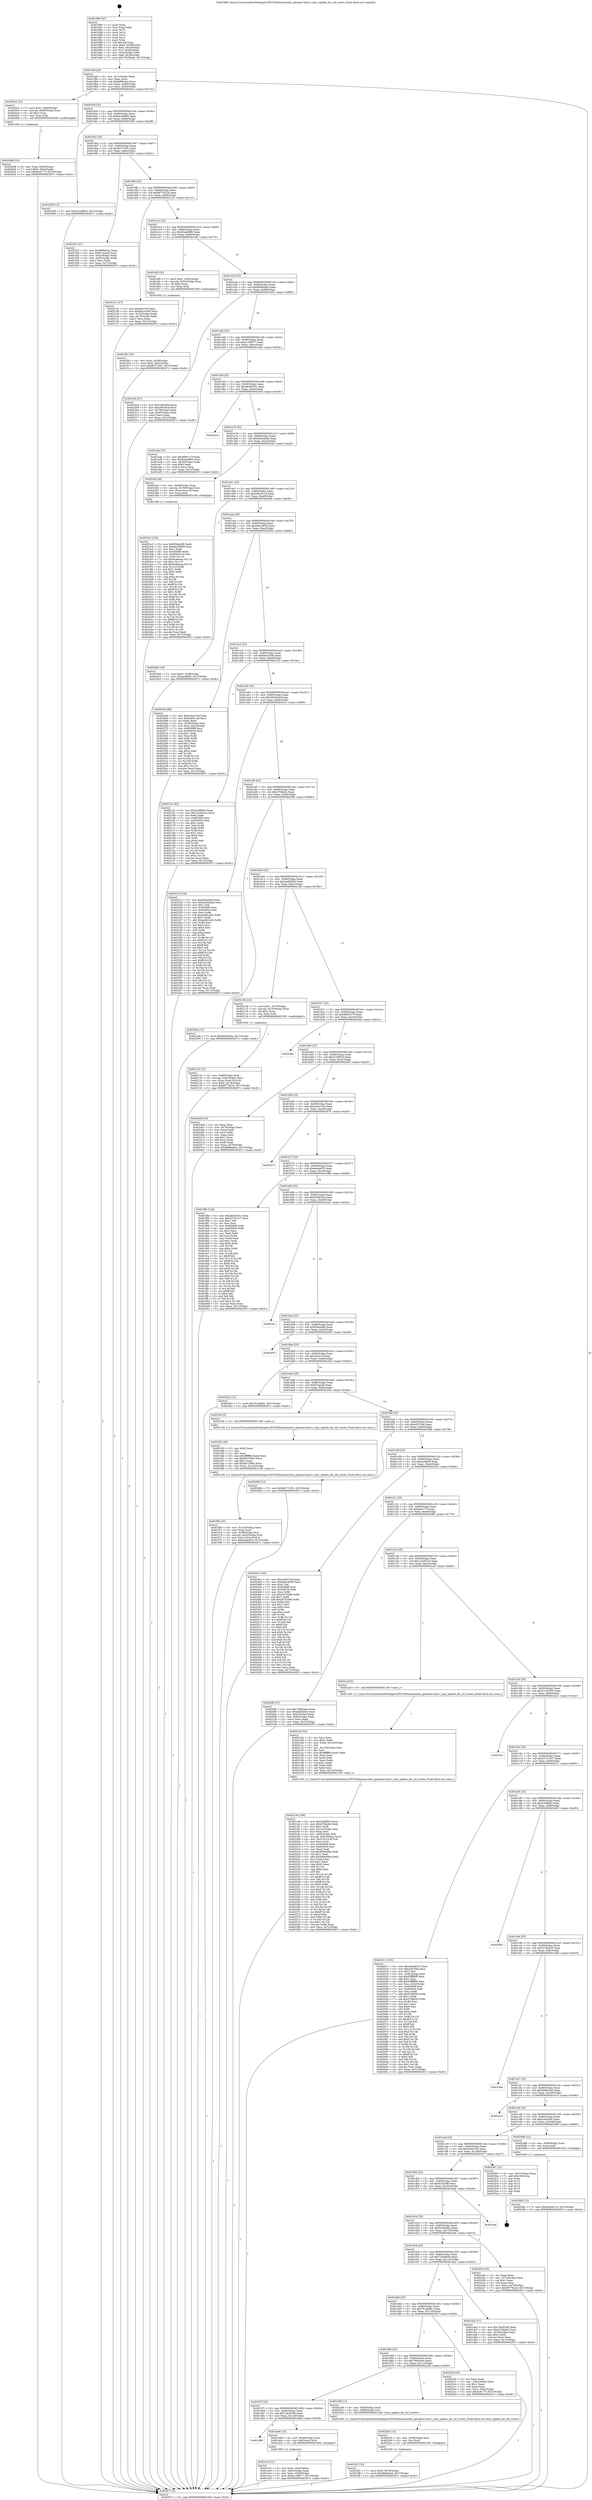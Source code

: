 digraph "0x401980" {
  label = "0x401980 (/mnt/c/Users/mathe/Desktop/tcc/POCII/binaries/extr_gitname-hash.c_lazy_update_dir_ref_counts_Final-ollvm.out::main(0))"
  labelloc = "t"
  node[shape=record]

  Entry [label="",width=0.3,height=0.3,shape=circle,fillcolor=black,style=filled]
  "0x4019af" [label="{
     0x4019af [26]\l
     | [instrs]\l
     &nbsp;&nbsp;0x4019af \<+3\>: mov -0x7c(%rbp),%eax\l
     &nbsp;&nbsp;0x4019b2 \<+2\>: mov %eax,%ecx\l
     &nbsp;&nbsp;0x4019b4 \<+6\>: sub $0x86f9e5aa,%ecx\l
     &nbsp;&nbsp;0x4019ba \<+3\>: mov %eax,-0x80(%rbp)\l
     &nbsp;&nbsp;0x4019bd \<+6\>: mov %ecx,-0x84(%rbp)\l
     &nbsp;&nbsp;0x4019c3 \<+6\>: je 00000000004020c2 \<main+0x742\>\l
  }"]
  "0x4020c2" [label="{
     0x4020c2 [23]\l
     | [instrs]\l
     &nbsp;&nbsp;0x4020c2 \<+7\>: movl $0x1,-0x60(%rbp)\l
     &nbsp;&nbsp;0x4020c9 \<+4\>: movslq -0x60(%rbp),%rax\l
     &nbsp;&nbsp;0x4020cd \<+4\>: shl $0x3,%rax\l
     &nbsp;&nbsp;0x4020d1 \<+3\>: mov %rax,%rdi\l
     &nbsp;&nbsp;0x4020d4 \<+5\>: call 0000000000401050 \<malloc@plt\>\l
     | [calls]\l
     &nbsp;&nbsp;0x401050 \{1\} (unknown)\l
  }"]
  "0x4019c9" [label="{
     0x4019c9 [25]\l
     | [instrs]\l
     &nbsp;&nbsp;0x4019c9 \<+5\>: jmp 00000000004019ce \<main+0x4e\>\l
     &nbsp;&nbsp;0x4019ce \<+3\>: mov -0x80(%rbp),%eax\l
     &nbsp;&nbsp;0x4019d1 \<+5\>: sub $0x8ac36985,%eax\l
     &nbsp;&nbsp;0x4019d6 \<+6\>: mov %eax,-0x88(%rbp)\l
     &nbsp;&nbsp;0x4019dc \<+6\>: je 0000000000402459 \<main+0xad9\>\l
  }"]
  Exit [label="",width=0.3,height=0.3,shape=circle,fillcolor=black,style=filled,peripheries=2]
  "0x402459" [label="{
     0x402459 [12]\l
     | [instrs]\l
     &nbsp;&nbsp;0x402459 \<+7\>: movl $0xe22df5c5,-0x7c(%rbp)\l
     &nbsp;&nbsp;0x402460 \<+5\>: jmp 000000000040267c \<main+0xcfc\>\l
  }"]
  "0x4019e2" [label="{
     0x4019e2 [25]\l
     | [instrs]\l
     &nbsp;&nbsp;0x4019e2 \<+5\>: jmp 00000000004019e7 \<main+0x67\>\l
     &nbsp;&nbsp;0x4019e7 \<+3\>: mov -0x80(%rbp),%eax\l
     &nbsp;&nbsp;0x4019ea \<+5\>: sub $0x8d77c3f1,%eax\l
     &nbsp;&nbsp;0x4019ef \<+6\>: mov %eax,-0x8c(%rbp)\l
     &nbsp;&nbsp;0x4019f5 \<+6\>: je 0000000000401f23 \<main+0x5a3\>\l
  }"]
  "0x402492" [label="{
     0x402492 [12]\l
     | [instrs]\l
     &nbsp;&nbsp;0x402492 \<+7\>: movl $0xb4b30114,-0x7c(%rbp)\l
     &nbsp;&nbsp;0x402499 \<+5\>: jmp 000000000040267c \<main+0xcfc\>\l
  }"]
  "0x401f23" [label="{
     0x401f23 [27]\l
     | [instrs]\l
     &nbsp;&nbsp;0x401f23 \<+5\>: mov $0x86f9e5aa,%eax\l
     &nbsp;&nbsp;0x401f28 \<+5\>: mov $0x67aaa26,%ecx\l
     &nbsp;&nbsp;0x401f2d \<+3\>: mov -0x5c(%rbp),%edx\l
     &nbsp;&nbsp;0x401f30 \<+3\>: cmp -0x50(%rbp),%edx\l
     &nbsp;&nbsp;0x401f33 \<+3\>: cmovl %ecx,%eax\l
     &nbsp;&nbsp;0x401f36 \<+3\>: mov %eax,-0x7c(%rbp)\l
     &nbsp;&nbsp;0x401f39 \<+5\>: jmp 000000000040267c \<main+0xcfc\>\l
  }"]
  "0x4019fb" [label="{
     0x4019fb [25]\l
     | [instrs]\l
     &nbsp;&nbsp;0x4019fb \<+5\>: jmp 0000000000401a00 \<main+0x80\>\l
     &nbsp;&nbsp;0x401a00 \<+3\>: mov -0x80(%rbp),%eax\l
     &nbsp;&nbsp;0x401a03 \<+5\>: sub $0x8f77822d,%eax\l
     &nbsp;&nbsp;0x401a08 \<+6\>: mov %eax,-0x90(%rbp)\l
     &nbsp;&nbsp;0x401a0e \<+6\>: je 0000000000402141 \<main+0x7c1\>\l
  }"]
  "0x4023c3" [label="{
     0x4023c3 [150]\l
     | [instrs]\l
     &nbsp;&nbsp;0x4023c3 \<+5\>: mov $0xf29adc86,%edx\l
     &nbsp;&nbsp;0x4023c8 \<+5\>: mov $0x8ac36985,%esi\l
     &nbsp;&nbsp;0x4023cd \<+3\>: mov $0x1,%r8b\l
     &nbsp;&nbsp;0x4023d0 \<+8\>: mov 0x405068,%r9d\l
     &nbsp;&nbsp;0x4023d8 \<+8\>: mov 0x405054,%r10d\l
     &nbsp;&nbsp;0x4023e0 \<+3\>: mov %r9d,%r11d\l
     &nbsp;&nbsp;0x4023e3 \<+7\>: sub $0x9cafeeaa,%r11d\l
     &nbsp;&nbsp;0x4023ea \<+4\>: sub $0x1,%r11d\l
     &nbsp;&nbsp;0x4023ee \<+7\>: add $0x9cafeeaa,%r11d\l
     &nbsp;&nbsp;0x4023f5 \<+4\>: imul %r11d,%r9d\l
     &nbsp;&nbsp;0x4023f9 \<+4\>: and $0x1,%r9d\l
     &nbsp;&nbsp;0x4023fd \<+4\>: cmp $0x0,%r9d\l
     &nbsp;&nbsp;0x402401 \<+3\>: sete %bl\l
     &nbsp;&nbsp;0x402404 \<+4\>: cmp $0xa,%r10d\l
     &nbsp;&nbsp;0x402408 \<+4\>: setl %r14b\l
     &nbsp;&nbsp;0x40240c \<+3\>: mov %bl,%r15b\l
     &nbsp;&nbsp;0x40240f \<+4\>: xor $0xff,%r15b\l
     &nbsp;&nbsp;0x402413 \<+3\>: mov %r14b,%r12b\l
     &nbsp;&nbsp;0x402416 \<+4\>: xor $0xff,%r12b\l
     &nbsp;&nbsp;0x40241a \<+4\>: xor $0x1,%r8b\l
     &nbsp;&nbsp;0x40241e \<+3\>: mov %r15b,%r13b\l
     &nbsp;&nbsp;0x402421 \<+4\>: and $0xff,%r13b\l
     &nbsp;&nbsp;0x402425 \<+3\>: and %r8b,%bl\l
     &nbsp;&nbsp;0x402428 \<+3\>: mov %r12b,%al\l
     &nbsp;&nbsp;0x40242b \<+2\>: and $0xff,%al\l
     &nbsp;&nbsp;0x40242d \<+3\>: and %r8b,%r14b\l
     &nbsp;&nbsp;0x402430 \<+3\>: or %bl,%r13b\l
     &nbsp;&nbsp;0x402433 \<+3\>: or %r14b,%al\l
     &nbsp;&nbsp;0x402436 \<+3\>: xor %al,%r13b\l
     &nbsp;&nbsp;0x402439 \<+3\>: or %r12b,%r15b\l
     &nbsp;&nbsp;0x40243c \<+4\>: xor $0xff,%r15b\l
     &nbsp;&nbsp;0x402440 \<+4\>: or $0x1,%r8b\l
     &nbsp;&nbsp;0x402444 \<+3\>: and %r8b,%r15b\l
     &nbsp;&nbsp;0x402447 \<+3\>: or %r15b,%r13b\l
     &nbsp;&nbsp;0x40244a \<+4\>: test $0x1,%r13b\l
     &nbsp;&nbsp;0x40244e \<+3\>: cmovne %esi,%edx\l
     &nbsp;&nbsp;0x402451 \<+3\>: mov %edx,-0x7c(%rbp)\l
     &nbsp;&nbsp;0x402454 \<+5\>: jmp 000000000040267c \<main+0xcfc\>\l
  }"]
  "0x402141" [label="{
     0x402141 [27]\l
     | [instrs]\l
     &nbsp;&nbsp;0x402141 \<+5\>: mov $0xe0a319,%eax\l
     &nbsp;&nbsp;0x402146 \<+5\>: mov $0xbbccc556,%ecx\l
     &nbsp;&nbsp;0x40214b \<+3\>: mov -0x74(%rbp),%edx\l
     &nbsp;&nbsp;0x40214e \<+3\>: cmp -0x70(%rbp),%edx\l
     &nbsp;&nbsp;0x402151 \<+3\>: cmovl %ecx,%eax\l
     &nbsp;&nbsp;0x402154 \<+3\>: mov %eax,-0x7c(%rbp)\l
     &nbsp;&nbsp;0x402157 \<+5\>: jmp 000000000040267c \<main+0xcfc\>\l
  }"]
  "0x401a14" [label="{
     0x401a14 [25]\l
     | [instrs]\l
     &nbsp;&nbsp;0x401a14 \<+5\>: jmp 0000000000401a19 \<main+0x99\>\l
     &nbsp;&nbsp;0x401a19 \<+3\>: mov -0x80(%rbp),%eax\l
     &nbsp;&nbsp;0x401a1c \<+5\>: sub $0x93ea0680,%eax\l
     &nbsp;&nbsp;0x401a21 \<+6\>: mov %eax,-0x94(%rbp)\l
     &nbsp;&nbsp;0x401a27 \<+6\>: je 0000000000401ef5 \<main+0x575\>\l
  }"]
  "0x4022f1" [label="{
     0x4022f1 [19]\l
     | [instrs]\l
     &nbsp;&nbsp;0x4022f1 \<+7\>: movl $0x0,-0x78(%rbp)\l
     &nbsp;&nbsp;0x4022f8 \<+7\>: movl $0x9696ade4,-0x7c(%rbp)\l
     &nbsp;&nbsp;0x4022ff \<+5\>: jmp 000000000040267c \<main+0xcfc\>\l
  }"]
  "0x401ef5" [label="{
     0x401ef5 [23]\l
     | [instrs]\l
     &nbsp;&nbsp;0x401ef5 \<+7\>: movl $0x1,-0x50(%rbp)\l
     &nbsp;&nbsp;0x401efc \<+4\>: movslq -0x50(%rbp),%rax\l
     &nbsp;&nbsp;0x401f00 \<+4\>: shl $0x2,%rax\l
     &nbsp;&nbsp;0x401f04 \<+3\>: mov %rax,%rdi\l
     &nbsp;&nbsp;0x401f07 \<+5\>: call 0000000000401050 \<malloc@plt\>\l
     | [calls]\l
     &nbsp;&nbsp;0x401050 \{1\} (unknown)\l
  }"]
  "0x401a2d" [label="{
     0x401a2d [25]\l
     | [instrs]\l
     &nbsp;&nbsp;0x401a2d \<+5\>: jmp 0000000000401a32 \<main+0xb2\>\l
     &nbsp;&nbsp;0x401a32 \<+3\>: mov -0x80(%rbp),%eax\l
     &nbsp;&nbsp;0x401a35 \<+5\>: sub $0x9696ade4,%eax\l
     &nbsp;&nbsp;0x401a3a \<+6\>: mov %eax,-0x98(%rbp)\l
     &nbsp;&nbsp;0x401a40 \<+6\>: je 0000000000402304 \<main+0x984\>\l
  }"]
  "0x4022e5" [label="{
     0x4022e5 [12]\l
     | [instrs]\l
     &nbsp;&nbsp;0x4022e5 \<+4\>: mov -0x58(%rbp),%rsi\l
     &nbsp;&nbsp;0x4022e9 \<+3\>: mov %rsi,%rdi\l
     &nbsp;&nbsp;0x4022ec \<+5\>: call 0000000000401030 \<free@plt\>\l
     | [calls]\l
     &nbsp;&nbsp;0x401030 \{1\} (unknown)\l
  }"]
  "0x402304" [label="{
     0x402304 [27]\l
     | [instrs]\l
     &nbsp;&nbsp;0x402304 \<+5\>: mov $0x3c65cfb4,%eax\l
     &nbsp;&nbsp;0x402309 \<+5\>: mov $0xc0619caf,%ecx\l
     &nbsp;&nbsp;0x40230e \<+3\>: mov -0x78(%rbp),%edx\l
     &nbsp;&nbsp;0x402311 \<+3\>: cmp -0x60(%rbp),%edx\l
     &nbsp;&nbsp;0x402314 \<+3\>: cmovl %ecx,%eax\l
     &nbsp;&nbsp;0x402317 \<+3\>: mov %eax,-0x7c(%rbp)\l
     &nbsp;&nbsp;0x40231a \<+5\>: jmp 000000000040267c \<main+0xcfc\>\l
  }"]
  "0x401a46" [label="{
     0x401a46 [25]\l
     | [instrs]\l
     &nbsp;&nbsp;0x401a46 \<+5\>: jmp 0000000000401a4b \<main+0xcb\>\l
     &nbsp;&nbsp;0x401a4b \<+3\>: mov -0x80(%rbp),%eax\l
     &nbsp;&nbsp;0x401a4e \<+5\>: sub $0xa116f677,%eax\l
     &nbsp;&nbsp;0x401a53 \<+6\>: mov %eax,-0x9c(%rbp)\l
     &nbsp;&nbsp;0x401a59 \<+6\>: je 0000000000401eda \<main+0x55a\>\l
  }"]
  "0x4021e8" [label="{
     0x4021e8 [166]\l
     | [instrs]\l
     &nbsp;&nbsp;0x4021e8 \<+5\>: mov $0x2c0fbfe3,%ecx\l
     &nbsp;&nbsp;0x4021ed \<+5\>: mov $0xd7f2bcfe,%edx\l
     &nbsp;&nbsp;0x4021f2 \<+3\>: mov $0x1,%r8b\l
     &nbsp;&nbsp;0x4021f5 \<+6\>: mov -0x12c(%rbp),%esi\l
     &nbsp;&nbsp;0x4021fb \<+3\>: imul %eax,%esi\l
     &nbsp;&nbsp;0x4021fe \<+4\>: mov -0x68(%rbp),%r9\l
     &nbsp;&nbsp;0x402202 \<+4\>: movslq -0x6c(%rbp),%r10\l
     &nbsp;&nbsp;0x402206 \<+4\>: mov (%r9,%r10,8),%r9\l
     &nbsp;&nbsp;0x40220a \<+3\>: mov %esi,(%r9)\l
     &nbsp;&nbsp;0x40220d \<+7\>: mov 0x405068,%eax\l
     &nbsp;&nbsp;0x402214 \<+7\>: mov 0x405054,%esi\l
     &nbsp;&nbsp;0x40221b \<+2\>: mov %eax,%edi\l
     &nbsp;&nbsp;0x40221d \<+6\>: sub $0x949ae8b4,%edi\l
     &nbsp;&nbsp;0x402223 \<+3\>: sub $0x1,%edi\l
     &nbsp;&nbsp;0x402226 \<+6\>: add $0x949ae8b4,%edi\l
     &nbsp;&nbsp;0x40222c \<+3\>: imul %edi,%eax\l
     &nbsp;&nbsp;0x40222f \<+3\>: and $0x1,%eax\l
     &nbsp;&nbsp;0x402232 \<+3\>: cmp $0x0,%eax\l
     &nbsp;&nbsp;0x402235 \<+4\>: sete %r11b\l
     &nbsp;&nbsp;0x402239 \<+3\>: cmp $0xa,%esi\l
     &nbsp;&nbsp;0x40223c \<+3\>: setl %bl\l
     &nbsp;&nbsp;0x40223f \<+3\>: mov %r11b,%r14b\l
     &nbsp;&nbsp;0x402242 \<+4\>: xor $0xff,%r14b\l
     &nbsp;&nbsp;0x402246 \<+3\>: mov %bl,%r15b\l
     &nbsp;&nbsp;0x402249 \<+4\>: xor $0xff,%r15b\l
     &nbsp;&nbsp;0x40224d \<+4\>: xor $0x0,%r8b\l
     &nbsp;&nbsp;0x402251 \<+3\>: mov %r14b,%r12b\l
     &nbsp;&nbsp;0x402254 \<+4\>: and $0x0,%r12b\l
     &nbsp;&nbsp;0x402258 \<+3\>: and %r8b,%r11b\l
     &nbsp;&nbsp;0x40225b \<+3\>: mov %r15b,%r13b\l
     &nbsp;&nbsp;0x40225e \<+4\>: and $0x0,%r13b\l
     &nbsp;&nbsp;0x402262 \<+3\>: and %r8b,%bl\l
     &nbsp;&nbsp;0x402265 \<+3\>: or %r11b,%r12b\l
     &nbsp;&nbsp;0x402268 \<+3\>: or %bl,%r13b\l
     &nbsp;&nbsp;0x40226b \<+3\>: xor %r13b,%r12b\l
     &nbsp;&nbsp;0x40226e \<+3\>: or %r15b,%r14b\l
     &nbsp;&nbsp;0x402271 \<+4\>: xor $0xff,%r14b\l
     &nbsp;&nbsp;0x402275 \<+4\>: or $0x0,%r8b\l
     &nbsp;&nbsp;0x402279 \<+3\>: and %r8b,%r14b\l
     &nbsp;&nbsp;0x40227c \<+3\>: or %r14b,%r12b\l
     &nbsp;&nbsp;0x40227f \<+4\>: test $0x1,%r12b\l
     &nbsp;&nbsp;0x402283 \<+3\>: cmovne %edx,%ecx\l
     &nbsp;&nbsp;0x402286 \<+3\>: mov %ecx,-0x7c(%rbp)\l
     &nbsp;&nbsp;0x402289 \<+5\>: jmp 000000000040267c \<main+0xcfc\>\l
  }"]
  "0x401eda" [label="{
     0x401eda [27]\l
     | [instrs]\l
     &nbsp;&nbsp;0x401eda \<+5\>: mov $0xdf06127f,%eax\l
     &nbsp;&nbsp;0x401edf \<+5\>: mov $0x93ea0680,%ecx\l
     &nbsp;&nbsp;0x401ee4 \<+3\>: mov -0x30(%rbp),%edx\l
     &nbsp;&nbsp;0x401ee7 \<+3\>: cmp $0x0,%edx\l
     &nbsp;&nbsp;0x401eea \<+3\>: cmove %ecx,%eax\l
     &nbsp;&nbsp;0x401eed \<+3\>: mov %eax,-0x7c(%rbp)\l
     &nbsp;&nbsp;0x401ef0 \<+5\>: jmp 000000000040267c \<main+0xcfc\>\l
  }"]
  "0x401a5f" [label="{
     0x401a5f [25]\l
     | [instrs]\l
     &nbsp;&nbsp;0x401a5f \<+5\>: jmp 0000000000401a64 \<main+0xe4\>\l
     &nbsp;&nbsp;0x401a64 \<+3\>: mov -0x80(%rbp),%eax\l
     &nbsp;&nbsp;0x401a67 \<+5\>: sub $0xa8448331,%eax\l
     &nbsp;&nbsp;0x401a6c \<+6\>: mov %eax,-0xa0(%rbp)\l
     &nbsp;&nbsp;0x401a72 \<+6\>: je 00000000004025e4 \<main+0xc64\>\l
  }"]
  "0x4021b4" [label="{
     0x4021b4 [52]\l
     | [instrs]\l
     &nbsp;&nbsp;0x4021b4 \<+2\>: xor %ecx,%ecx\l
     &nbsp;&nbsp;0x4021b6 \<+5\>: mov $0x2,%edx\l
     &nbsp;&nbsp;0x4021bb \<+6\>: mov %edx,-0x128(%rbp)\l
     &nbsp;&nbsp;0x4021c1 \<+1\>: cltd\l
     &nbsp;&nbsp;0x4021c2 \<+6\>: mov -0x128(%rbp),%esi\l
     &nbsp;&nbsp;0x4021c8 \<+2\>: idiv %esi\l
     &nbsp;&nbsp;0x4021ca \<+6\>: imul $0xfffffffe,%edx,%edx\l
     &nbsp;&nbsp;0x4021d0 \<+2\>: mov %ecx,%edi\l
     &nbsp;&nbsp;0x4021d2 \<+2\>: sub %edx,%edi\l
     &nbsp;&nbsp;0x4021d4 \<+2\>: mov %ecx,%edx\l
     &nbsp;&nbsp;0x4021d6 \<+3\>: sub $0x1,%edx\l
     &nbsp;&nbsp;0x4021d9 \<+2\>: add %edx,%edi\l
     &nbsp;&nbsp;0x4021db \<+2\>: sub %edi,%ecx\l
     &nbsp;&nbsp;0x4021dd \<+6\>: mov %ecx,-0x12c(%rbp)\l
     &nbsp;&nbsp;0x4021e3 \<+5\>: call 0000000000401160 \<next_i\>\l
     | [calls]\l
     &nbsp;&nbsp;0x401160 \{1\} (/mnt/c/Users/mathe/Desktop/tcc/POCII/binaries/extr_gitname-hash.c_lazy_update_dir_ref_counts_Final-ollvm.out::next_i)\l
  }"]
  "0x4025e4" [label="{
     0x4025e4\l
  }", style=dashed]
  "0x401a78" [label="{
     0x401a78 [25]\l
     | [instrs]\l
     &nbsp;&nbsp;0x401a78 \<+5\>: jmp 0000000000401a7d \<main+0xfd\>\l
     &nbsp;&nbsp;0x401a7d \<+3\>: mov -0x80(%rbp),%eax\l
     &nbsp;&nbsp;0x401a80 \<+5\>: sub $0xb43e4ba8,%eax\l
     &nbsp;&nbsp;0x401a85 \<+6\>: mov %eax,-0xa4(%rbp)\l
     &nbsp;&nbsp;0x401a8b \<+6\>: je 00000000004023af \<main+0xa2f\>\l
  }"]
  "0x402122" [label="{
     0x402122 [31]\l
     | [instrs]\l
     &nbsp;&nbsp;0x402122 \<+4\>: mov -0x68(%rbp),%rdi\l
     &nbsp;&nbsp;0x402126 \<+4\>: movslq -0x6c(%rbp),%rcx\l
     &nbsp;&nbsp;0x40212a \<+4\>: mov %rax,(%rdi,%rcx,8)\l
     &nbsp;&nbsp;0x40212e \<+7\>: movl $0x0,-0x74(%rbp)\l
     &nbsp;&nbsp;0x402135 \<+7\>: movl $0x8f77822d,-0x7c(%rbp)\l
     &nbsp;&nbsp;0x40213c \<+5\>: jmp 000000000040267c \<main+0xcfc\>\l
  }"]
  "0x4023af" [label="{
     0x4023af [20]\l
     | [instrs]\l
     &nbsp;&nbsp;0x4023af \<+4\>: mov -0x68(%rbp),%rax\l
     &nbsp;&nbsp;0x4023b3 \<+4\>: movslq -0x78(%rbp),%rcx\l
     &nbsp;&nbsp;0x4023b7 \<+4\>: mov (%rax,%rcx,8),%rax\l
     &nbsp;&nbsp;0x4023bb \<+3\>: mov %rax,%rdi\l
     &nbsp;&nbsp;0x4023be \<+5\>: call 0000000000401030 \<free@plt\>\l
     | [calls]\l
     &nbsp;&nbsp;0x401030 \{1\} (unknown)\l
  }"]
  "0x401a91" [label="{
     0x401a91 [25]\l
     | [instrs]\l
     &nbsp;&nbsp;0x401a91 \<+5\>: jmp 0000000000401a96 \<main+0x116\>\l
     &nbsp;&nbsp;0x401a96 \<+3\>: mov -0x80(%rbp),%eax\l
     &nbsp;&nbsp;0x401a99 \<+5\>: sub $0xb4b30114,%eax\l
     &nbsp;&nbsp;0x401a9e \<+6\>: mov %eax,-0xa8(%rbp)\l
     &nbsp;&nbsp;0x401aa4 \<+6\>: je 00000000004024bb \<main+0xb3b\>\l
  }"]
  "0x4020d9" [label="{
     0x4020d9 [23]\l
     | [instrs]\l
     &nbsp;&nbsp;0x4020d9 \<+4\>: mov %rax,-0x68(%rbp)\l
     &nbsp;&nbsp;0x4020dd \<+7\>: movl $0x0,-0x6c(%rbp)\l
     &nbsp;&nbsp;0x4020e4 \<+7\>: movl $0xbc8177f,-0x7c(%rbp)\l
     &nbsp;&nbsp;0x4020eb \<+5\>: jmp 000000000040267c \<main+0xcfc\>\l
  }"]
  "0x4024bb" [label="{
     0x4024bb [19]\l
     | [instrs]\l
     &nbsp;&nbsp;0x4024bb \<+7\>: movl $0x0,-0x38(%rbp)\l
     &nbsp;&nbsp;0x4024c2 \<+7\>: movl $0xaa49bf5,-0x7c(%rbp)\l
     &nbsp;&nbsp;0x4024c9 \<+5\>: jmp 000000000040267c \<main+0xcfc\>\l
  }"]
  "0x401aaa" [label="{
     0x401aaa [25]\l
     | [instrs]\l
     &nbsp;&nbsp;0x401aaa \<+5\>: jmp 0000000000401aaf \<main+0x12f\>\l
     &nbsp;&nbsp;0x401aaf \<+3\>: mov -0x80(%rbp),%eax\l
     &nbsp;&nbsp;0x401ab2 \<+5\>: sub $0xba61d639,%eax\l
     &nbsp;&nbsp;0x401ab7 \<+6\>: mov %eax,-0xac(%rbp)\l
     &nbsp;&nbsp;0x401abd \<+6\>: je 000000000040255e \<main+0xbde\>\l
  }"]
  "0x401f6b" [label="{
     0x401f6b [32]\l
     | [instrs]\l
     &nbsp;&nbsp;0x401f6b \<+6\>: mov -0x124(%rbp),%ecx\l
     &nbsp;&nbsp;0x401f71 \<+3\>: imul %eax,%ecx\l
     &nbsp;&nbsp;0x401f74 \<+4\>: mov -0x58(%rbp),%rsi\l
     &nbsp;&nbsp;0x401f78 \<+4\>: movslq -0x5c(%rbp),%rdi\l
     &nbsp;&nbsp;0x401f7c \<+3\>: mov %ecx,(%rsi,%rdi,4)\l
     &nbsp;&nbsp;0x401f7f \<+7\>: movl $0xeedaaf35,-0x7c(%rbp)\l
     &nbsp;&nbsp;0x401f86 \<+5\>: jmp 000000000040267c \<main+0xcfc\>\l
  }"]
  "0x40255e" [label="{
     0x40255e [89]\l
     | [instrs]\l
     &nbsp;&nbsp;0x40255e \<+5\>: mov $0xec5e37ed,%eax\l
     &nbsp;&nbsp;0x402563 \<+5\>: mov $0x5af3e7a0,%ecx\l
     &nbsp;&nbsp;0x402568 \<+2\>: xor %edx,%edx\l
     &nbsp;&nbsp;0x40256a \<+3\>: mov -0x38(%rbp),%esi\l
     &nbsp;&nbsp;0x40256d \<+3\>: mov %esi,-0x2c(%rbp)\l
     &nbsp;&nbsp;0x402570 \<+7\>: mov 0x405068,%esi\l
     &nbsp;&nbsp;0x402577 \<+7\>: mov 0x405054,%edi\l
     &nbsp;&nbsp;0x40257e \<+3\>: sub $0x1,%edx\l
     &nbsp;&nbsp;0x402581 \<+3\>: mov %esi,%r8d\l
     &nbsp;&nbsp;0x402584 \<+3\>: add %edx,%r8d\l
     &nbsp;&nbsp;0x402587 \<+4\>: imul %r8d,%esi\l
     &nbsp;&nbsp;0x40258b \<+3\>: and $0x1,%esi\l
     &nbsp;&nbsp;0x40258e \<+3\>: cmp $0x0,%esi\l
     &nbsp;&nbsp;0x402591 \<+4\>: sete %r9b\l
     &nbsp;&nbsp;0x402595 \<+3\>: cmp $0xa,%edi\l
     &nbsp;&nbsp;0x402598 \<+4\>: setl %r10b\l
     &nbsp;&nbsp;0x40259c \<+3\>: mov %r9b,%r11b\l
     &nbsp;&nbsp;0x40259f \<+3\>: and %r10b,%r11b\l
     &nbsp;&nbsp;0x4025a2 \<+3\>: xor %r10b,%r9b\l
     &nbsp;&nbsp;0x4025a5 \<+3\>: or %r9b,%r11b\l
     &nbsp;&nbsp;0x4025a8 \<+4\>: test $0x1,%r11b\l
     &nbsp;&nbsp;0x4025ac \<+3\>: cmovne %ecx,%eax\l
     &nbsp;&nbsp;0x4025af \<+3\>: mov %eax,-0x7c(%rbp)\l
     &nbsp;&nbsp;0x4025b2 \<+5\>: jmp 000000000040267c \<main+0xcfc\>\l
  }"]
  "0x401ac3" [label="{
     0x401ac3 [25]\l
     | [instrs]\l
     &nbsp;&nbsp;0x401ac3 \<+5\>: jmp 0000000000401ac8 \<main+0x148\>\l
     &nbsp;&nbsp;0x401ac8 \<+3\>: mov -0x80(%rbp),%eax\l
     &nbsp;&nbsp;0x401acb \<+5\>: sub $0xbbccc556,%eax\l
     &nbsp;&nbsp;0x401ad0 \<+6\>: mov %eax,-0xb0(%rbp)\l
     &nbsp;&nbsp;0x401ad6 \<+6\>: je 000000000040215c \<main+0x7dc\>\l
  }"]
  "0x401f43" [label="{
     0x401f43 [40]\l
     | [instrs]\l
     &nbsp;&nbsp;0x401f43 \<+5\>: mov $0x2,%ecx\l
     &nbsp;&nbsp;0x401f48 \<+1\>: cltd\l
     &nbsp;&nbsp;0x401f49 \<+2\>: idiv %ecx\l
     &nbsp;&nbsp;0x401f4b \<+6\>: imul $0xfffffffe,%edx,%ecx\l
     &nbsp;&nbsp;0x401f51 \<+6\>: sub $0xdfc73065,%ecx\l
     &nbsp;&nbsp;0x401f57 \<+3\>: add $0x1,%ecx\l
     &nbsp;&nbsp;0x401f5a \<+6\>: add $0xdfc73065,%ecx\l
     &nbsp;&nbsp;0x401f60 \<+6\>: mov %ecx,-0x124(%rbp)\l
     &nbsp;&nbsp;0x401f66 \<+5\>: call 0000000000401160 \<next_i\>\l
     | [calls]\l
     &nbsp;&nbsp;0x401160 \{1\} (/mnt/c/Users/mathe/Desktop/tcc/POCII/binaries/extr_gitname-hash.c_lazy_update_dir_ref_counts_Final-ollvm.out::next_i)\l
  }"]
  "0x40215c" [label="{
     0x40215c [83]\l
     | [instrs]\l
     &nbsp;&nbsp;0x40215c \<+5\>: mov $0x2c0fbfe3,%eax\l
     &nbsp;&nbsp;0x402161 \<+5\>: mov $0x1a2e9224,%ecx\l
     &nbsp;&nbsp;0x402166 \<+2\>: xor %edx,%edx\l
     &nbsp;&nbsp;0x402168 \<+7\>: mov 0x405068,%esi\l
     &nbsp;&nbsp;0x40216f \<+7\>: mov 0x405054,%edi\l
     &nbsp;&nbsp;0x402176 \<+3\>: sub $0x1,%edx\l
     &nbsp;&nbsp;0x402179 \<+3\>: mov %esi,%r8d\l
     &nbsp;&nbsp;0x40217c \<+3\>: add %edx,%r8d\l
     &nbsp;&nbsp;0x40217f \<+4\>: imul %r8d,%esi\l
     &nbsp;&nbsp;0x402183 \<+3\>: and $0x1,%esi\l
     &nbsp;&nbsp;0x402186 \<+3\>: cmp $0x0,%esi\l
     &nbsp;&nbsp;0x402189 \<+4\>: sete %r9b\l
     &nbsp;&nbsp;0x40218d \<+3\>: cmp $0xa,%edi\l
     &nbsp;&nbsp;0x402190 \<+4\>: setl %r10b\l
     &nbsp;&nbsp;0x402194 \<+3\>: mov %r9b,%r11b\l
     &nbsp;&nbsp;0x402197 \<+3\>: and %r10b,%r11b\l
     &nbsp;&nbsp;0x40219a \<+3\>: xor %r10b,%r9b\l
     &nbsp;&nbsp;0x40219d \<+3\>: or %r9b,%r11b\l
     &nbsp;&nbsp;0x4021a0 \<+4\>: test $0x1,%r11b\l
     &nbsp;&nbsp;0x4021a4 \<+3\>: cmovne %ecx,%eax\l
     &nbsp;&nbsp;0x4021a7 \<+3\>: mov %eax,-0x7c(%rbp)\l
     &nbsp;&nbsp;0x4021aa \<+5\>: jmp 000000000040267c \<main+0xcfc\>\l
  }"]
  "0x401adc" [label="{
     0x401adc [25]\l
     | [instrs]\l
     &nbsp;&nbsp;0x401adc \<+5\>: jmp 0000000000401ae1 \<main+0x161\>\l
     &nbsp;&nbsp;0x401ae1 \<+3\>: mov -0x80(%rbp),%eax\l
     &nbsp;&nbsp;0x401ae4 \<+5\>: sub $0xc0619caf,%eax\l
     &nbsp;&nbsp;0x401ae9 \<+6\>: mov %eax,-0xb4(%rbp)\l
     &nbsp;&nbsp;0x401aef \<+6\>: je 000000000040231f \<main+0x99f\>\l
  }"]
  "0x401f0c" [label="{
     0x401f0c [23]\l
     | [instrs]\l
     &nbsp;&nbsp;0x401f0c \<+4\>: mov %rax,-0x58(%rbp)\l
     &nbsp;&nbsp;0x401f10 \<+7\>: movl $0x0,-0x5c(%rbp)\l
     &nbsp;&nbsp;0x401f17 \<+7\>: movl $0x8d77c3f1,-0x7c(%rbp)\l
     &nbsp;&nbsp;0x401f1e \<+5\>: jmp 000000000040267c \<main+0xcfc\>\l
  }"]
  "0x40231f" [label="{
     0x40231f [144]\l
     | [instrs]\l
     &nbsp;&nbsp;0x40231f \<+5\>: mov $0xf29adc86,%eax\l
     &nbsp;&nbsp;0x402324 \<+5\>: mov $0xb43e4ba8,%ecx\l
     &nbsp;&nbsp;0x402329 \<+2\>: mov $0x1,%dl\l
     &nbsp;&nbsp;0x40232b \<+7\>: mov 0x405068,%esi\l
     &nbsp;&nbsp;0x402332 \<+7\>: mov 0x405054,%edi\l
     &nbsp;&nbsp;0x402339 \<+3\>: mov %esi,%r8d\l
     &nbsp;&nbsp;0x40233c \<+7\>: sub $0xae9d14d2,%r8d\l
     &nbsp;&nbsp;0x402343 \<+4\>: sub $0x1,%r8d\l
     &nbsp;&nbsp;0x402347 \<+7\>: add $0xae9d14d2,%r8d\l
     &nbsp;&nbsp;0x40234e \<+4\>: imul %r8d,%esi\l
     &nbsp;&nbsp;0x402352 \<+3\>: and $0x1,%esi\l
     &nbsp;&nbsp;0x402355 \<+3\>: cmp $0x0,%esi\l
     &nbsp;&nbsp;0x402358 \<+4\>: sete %r9b\l
     &nbsp;&nbsp;0x40235c \<+3\>: cmp $0xa,%edi\l
     &nbsp;&nbsp;0x40235f \<+4\>: setl %r10b\l
     &nbsp;&nbsp;0x402363 \<+3\>: mov %r9b,%r11b\l
     &nbsp;&nbsp;0x402366 \<+4\>: xor $0xff,%r11b\l
     &nbsp;&nbsp;0x40236a \<+3\>: mov %r10b,%bl\l
     &nbsp;&nbsp;0x40236d \<+3\>: xor $0xff,%bl\l
     &nbsp;&nbsp;0x402370 \<+3\>: xor $0x1,%dl\l
     &nbsp;&nbsp;0x402373 \<+3\>: mov %r11b,%r14b\l
     &nbsp;&nbsp;0x402376 \<+4\>: and $0xff,%r14b\l
     &nbsp;&nbsp;0x40237a \<+3\>: and %dl,%r9b\l
     &nbsp;&nbsp;0x40237d \<+3\>: mov %bl,%r15b\l
     &nbsp;&nbsp;0x402380 \<+4\>: and $0xff,%r15b\l
     &nbsp;&nbsp;0x402384 \<+3\>: and %dl,%r10b\l
     &nbsp;&nbsp;0x402387 \<+3\>: or %r9b,%r14b\l
     &nbsp;&nbsp;0x40238a \<+3\>: or %r10b,%r15b\l
     &nbsp;&nbsp;0x40238d \<+3\>: xor %r15b,%r14b\l
     &nbsp;&nbsp;0x402390 \<+3\>: or %bl,%r11b\l
     &nbsp;&nbsp;0x402393 \<+4\>: xor $0xff,%r11b\l
     &nbsp;&nbsp;0x402397 \<+3\>: or $0x1,%dl\l
     &nbsp;&nbsp;0x40239a \<+3\>: and %dl,%r11b\l
     &nbsp;&nbsp;0x40239d \<+3\>: or %r11b,%r14b\l
     &nbsp;&nbsp;0x4023a0 \<+4\>: test $0x1,%r14b\l
     &nbsp;&nbsp;0x4023a4 \<+3\>: cmovne %ecx,%eax\l
     &nbsp;&nbsp;0x4023a7 \<+3\>: mov %eax,-0x7c(%rbp)\l
     &nbsp;&nbsp;0x4023aa \<+5\>: jmp 000000000040267c \<main+0xcfc\>\l
  }"]
  "0x401af5" [label="{
     0x401af5 [25]\l
     | [instrs]\l
     &nbsp;&nbsp;0x401af5 \<+5\>: jmp 0000000000401afa \<main+0x17a\>\l
     &nbsp;&nbsp;0x401afa \<+3\>: mov -0x80(%rbp),%eax\l
     &nbsp;&nbsp;0x401afd \<+5\>: sub $0xd7f2bcfe,%eax\l
     &nbsp;&nbsp;0x401b02 \<+6\>: mov %eax,-0xb8(%rbp)\l
     &nbsp;&nbsp;0x401b08 \<+6\>: je 000000000040228e \<main+0x90e\>\l
  }"]
  "0x401ec5" [label="{
     0x401ec5 [21]\l
     | [instrs]\l
     &nbsp;&nbsp;0x401ec5 \<+3\>: mov %eax,-0x4c(%rbp)\l
     &nbsp;&nbsp;0x401ec8 \<+3\>: mov -0x4c(%rbp),%eax\l
     &nbsp;&nbsp;0x401ecb \<+3\>: mov %eax,-0x30(%rbp)\l
     &nbsp;&nbsp;0x401ece \<+7\>: movl $0xa116f677,-0x7c(%rbp)\l
     &nbsp;&nbsp;0x401ed5 \<+5\>: jmp 000000000040267c \<main+0xcfc\>\l
  }"]
  "0x40228e" [label="{
     0x40228e [12]\l
     | [instrs]\l
     &nbsp;&nbsp;0x40228e \<+7\>: movl $0x6e55e66a,-0x7c(%rbp)\l
     &nbsp;&nbsp;0x402295 \<+5\>: jmp 000000000040267c \<main+0xcfc\>\l
  }"]
  "0x401b0e" [label="{
     0x401b0e [25]\l
     | [instrs]\l
     &nbsp;&nbsp;0x401b0e \<+5\>: jmp 0000000000401b13 \<main+0x193\>\l
     &nbsp;&nbsp;0x401b13 \<+3\>: mov -0x80(%rbp),%eax\l
     &nbsp;&nbsp;0x401b16 \<+5\>: sub $0xdadf2824,%eax\l
     &nbsp;&nbsp;0x401b1b \<+6\>: mov %eax,-0xbc(%rbp)\l
     &nbsp;&nbsp;0x401b21 \<+6\>: je 000000000040210b \<main+0x78b\>\l
  }"]
  "0x401d98" [label="{
     0x401d98\l
  }", style=dashed]
  "0x40210b" [label="{
     0x40210b [23]\l
     | [instrs]\l
     &nbsp;&nbsp;0x40210b \<+7\>: movl $0x1,-0x70(%rbp)\l
     &nbsp;&nbsp;0x402112 \<+4\>: movslq -0x70(%rbp),%rax\l
     &nbsp;&nbsp;0x402116 \<+4\>: shl $0x2,%rax\l
     &nbsp;&nbsp;0x40211a \<+3\>: mov %rax,%rdi\l
     &nbsp;&nbsp;0x40211d \<+5\>: call 0000000000401050 \<malloc@plt\>\l
     | [calls]\l
     &nbsp;&nbsp;0x401050 \{1\} (unknown)\l
  }"]
  "0x401b27" [label="{
     0x401b27 [25]\l
     | [instrs]\l
     &nbsp;&nbsp;0x401b27 \<+5\>: jmp 0000000000401b2c \<main+0x1ac\>\l
     &nbsp;&nbsp;0x401b2c \<+3\>: mov -0x80(%rbp),%eax\l
     &nbsp;&nbsp;0x401b2f \<+5\>: sub $0xdf06127f,%eax\l
     &nbsp;&nbsp;0x401b34 \<+6\>: mov %eax,-0xc0(%rbp)\l
     &nbsp;&nbsp;0x401b3a \<+6\>: je 000000000040249e \<main+0xb1e\>\l
  }"]
  "0x401eb8" [label="{
     0x401eb8 [13]\l
     | [instrs]\l
     &nbsp;&nbsp;0x401eb8 \<+4\>: mov -0x48(%rbp),%rax\l
     &nbsp;&nbsp;0x401ebc \<+4\>: mov 0x8(%rax),%rdi\l
     &nbsp;&nbsp;0x401ec0 \<+5\>: call 0000000000401060 \<atoi@plt\>\l
     | [calls]\l
     &nbsp;&nbsp;0x401060 \{1\} (unknown)\l
  }"]
  "0x40249e" [label="{
     0x40249e\l
  }", style=dashed]
  "0x401b40" [label="{
     0x401b40 [25]\l
     | [instrs]\l
     &nbsp;&nbsp;0x401b40 \<+5\>: jmp 0000000000401b45 \<main+0x1c5\>\l
     &nbsp;&nbsp;0x401b45 \<+3\>: mov -0x80(%rbp),%eax\l
     &nbsp;&nbsp;0x401b48 \<+5\>: sub $0xe22df5c5,%eax\l
     &nbsp;&nbsp;0x401b4d \<+6\>: mov %eax,-0xc4(%rbp)\l
     &nbsp;&nbsp;0x401b53 \<+6\>: je 0000000000402465 \<main+0xae5\>\l
  }"]
  "0x401d7f" [label="{
     0x401d7f [25]\l
     | [instrs]\l
     &nbsp;&nbsp;0x401d7f \<+5\>: jmp 0000000000401d84 \<main+0x404\>\l
     &nbsp;&nbsp;0x401d84 \<+3\>: mov -0x80(%rbp),%eax\l
     &nbsp;&nbsp;0x401d87 \<+5\>: sub $0x7da3f166,%eax\l
     &nbsp;&nbsp;0x401d8c \<+6\>: mov %eax,-0x120(%rbp)\l
     &nbsp;&nbsp;0x401d92 \<+6\>: je 0000000000401eb8 \<main+0x538\>\l
  }"]
  "0x402465" [label="{
     0x402465 [33]\l
     | [instrs]\l
     &nbsp;&nbsp;0x402465 \<+2\>: xor %eax,%eax\l
     &nbsp;&nbsp;0x402467 \<+3\>: mov -0x78(%rbp),%ecx\l
     &nbsp;&nbsp;0x40246a \<+2\>: mov %eax,%edx\l
     &nbsp;&nbsp;0x40246c \<+2\>: sub %ecx,%edx\l
     &nbsp;&nbsp;0x40246e \<+2\>: mov %eax,%ecx\l
     &nbsp;&nbsp;0x402470 \<+3\>: sub $0x1,%ecx\l
     &nbsp;&nbsp;0x402473 \<+2\>: add %ecx,%edx\l
     &nbsp;&nbsp;0x402475 \<+2\>: sub %edx,%eax\l
     &nbsp;&nbsp;0x402477 \<+3\>: mov %eax,-0x78(%rbp)\l
     &nbsp;&nbsp;0x40247a \<+7\>: movl $0x9696ade4,-0x7c(%rbp)\l
     &nbsp;&nbsp;0x402481 \<+5\>: jmp 000000000040267c \<main+0xcfc\>\l
  }"]
  "0x401b59" [label="{
     0x401b59 [25]\l
     | [instrs]\l
     &nbsp;&nbsp;0x401b59 \<+5\>: jmp 0000000000401b5e \<main+0x1de\>\l
     &nbsp;&nbsp;0x401b5e \<+3\>: mov -0x80(%rbp),%eax\l
     &nbsp;&nbsp;0x401b61 \<+5\>: sub $0xec5e37ed,%eax\l
     &nbsp;&nbsp;0x401b66 \<+6\>: mov %eax,-0xc8(%rbp)\l
     &nbsp;&nbsp;0x401b6c \<+6\>: je 0000000000402675 \<main+0xcf5\>\l
  }"]
  "0x4022d8" [label="{
     0x4022d8 [13]\l
     | [instrs]\l
     &nbsp;&nbsp;0x4022d8 \<+4\>: mov -0x58(%rbp),%rdi\l
     &nbsp;&nbsp;0x4022dc \<+4\>: mov -0x68(%rbp),%rsi\l
     &nbsp;&nbsp;0x4022e0 \<+5\>: call 0000000000401440 \<lazy_update_dir_ref_counts\>\l
     | [calls]\l
     &nbsp;&nbsp;0x401440 \{1\} (/mnt/c/Users/mathe/Desktop/tcc/POCII/binaries/extr_gitname-hash.c_lazy_update_dir_ref_counts_Final-ollvm.out::lazy_update_dir_ref_counts)\l
  }"]
  "0x402675" [label="{
     0x402675\l
  }", style=dashed]
  "0x401b72" [label="{
     0x401b72 [25]\l
     | [instrs]\l
     &nbsp;&nbsp;0x401b72 \<+5\>: jmp 0000000000401b77 \<main+0x1f7\>\l
     &nbsp;&nbsp;0x401b77 \<+3\>: mov -0x80(%rbp),%eax\l
     &nbsp;&nbsp;0x401b7a \<+5\>: sub $0xeedaaf35,%eax\l
     &nbsp;&nbsp;0x401b7f \<+6\>: mov %eax,-0xcc(%rbp)\l
     &nbsp;&nbsp;0x401b85 \<+6\>: je 0000000000401f8b \<main+0x60b\>\l
  }"]
  "0x401d66" [label="{
     0x401d66 [25]\l
     | [instrs]\l
     &nbsp;&nbsp;0x401d66 \<+5\>: jmp 0000000000401d6b \<main+0x3eb\>\l
     &nbsp;&nbsp;0x401d6b \<+3\>: mov -0x80(%rbp),%eax\l
     &nbsp;&nbsp;0x401d6e \<+5\>: sub $0x7909ceee,%eax\l
     &nbsp;&nbsp;0x401d73 \<+6\>: mov %eax,-0x11c(%rbp)\l
     &nbsp;&nbsp;0x401d79 \<+6\>: je 00000000004022d8 \<main+0x958\>\l
  }"]
  "0x401f8b" [label="{
     0x401f8b [134]\l
     | [instrs]\l
     &nbsp;&nbsp;0x401f8b \<+5\>: mov $0xa8448331,%eax\l
     &nbsp;&nbsp;0x401f90 \<+5\>: mov $0x257415c7,%ecx\l
     &nbsp;&nbsp;0x401f95 \<+2\>: mov $0x1,%dl\l
     &nbsp;&nbsp;0x401f97 \<+2\>: xor %esi,%esi\l
     &nbsp;&nbsp;0x401f99 \<+7\>: mov 0x405068,%edi\l
     &nbsp;&nbsp;0x401fa0 \<+8\>: mov 0x405054,%r8d\l
     &nbsp;&nbsp;0x401fa8 \<+3\>: sub $0x1,%esi\l
     &nbsp;&nbsp;0x401fab \<+3\>: mov %edi,%r9d\l
     &nbsp;&nbsp;0x401fae \<+3\>: add %esi,%r9d\l
     &nbsp;&nbsp;0x401fb1 \<+4\>: imul %r9d,%edi\l
     &nbsp;&nbsp;0x401fb5 \<+3\>: and $0x1,%edi\l
     &nbsp;&nbsp;0x401fb8 \<+3\>: cmp $0x0,%edi\l
     &nbsp;&nbsp;0x401fbb \<+4\>: sete %r10b\l
     &nbsp;&nbsp;0x401fbf \<+4\>: cmp $0xa,%r8d\l
     &nbsp;&nbsp;0x401fc3 \<+4\>: setl %r11b\l
     &nbsp;&nbsp;0x401fc7 \<+3\>: mov %r10b,%bl\l
     &nbsp;&nbsp;0x401fca \<+3\>: xor $0xff,%bl\l
     &nbsp;&nbsp;0x401fcd \<+3\>: mov %r11b,%r14b\l
     &nbsp;&nbsp;0x401fd0 \<+4\>: xor $0xff,%r14b\l
     &nbsp;&nbsp;0x401fd4 \<+3\>: xor $0x0,%dl\l
     &nbsp;&nbsp;0x401fd7 \<+3\>: mov %bl,%r15b\l
     &nbsp;&nbsp;0x401fda \<+4\>: and $0x0,%r15b\l
     &nbsp;&nbsp;0x401fde \<+3\>: and %dl,%r10b\l
     &nbsp;&nbsp;0x401fe1 \<+3\>: mov %r14b,%r12b\l
     &nbsp;&nbsp;0x401fe4 \<+4\>: and $0x0,%r12b\l
     &nbsp;&nbsp;0x401fe8 \<+3\>: and %dl,%r11b\l
     &nbsp;&nbsp;0x401feb \<+3\>: or %r10b,%r15b\l
     &nbsp;&nbsp;0x401fee \<+3\>: or %r11b,%r12b\l
     &nbsp;&nbsp;0x401ff1 \<+3\>: xor %r12b,%r15b\l
     &nbsp;&nbsp;0x401ff4 \<+3\>: or %r14b,%bl\l
     &nbsp;&nbsp;0x401ff7 \<+3\>: xor $0xff,%bl\l
     &nbsp;&nbsp;0x401ffa \<+3\>: or $0x0,%dl\l
     &nbsp;&nbsp;0x401ffd \<+2\>: and %dl,%bl\l
     &nbsp;&nbsp;0x401fff \<+3\>: or %bl,%r15b\l
     &nbsp;&nbsp;0x402002 \<+4\>: test $0x1,%r15b\l
     &nbsp;&nbsp;0x402006 \<+3\>: cmovne %ecx,%eax\l
     &nbsp;&nbsp;0x402009 \<+3\>: mov %eax,-0x7c(%rbp)\l
     &nbsp;&nbsp;0x40200c \<+5\>: jmp 000000000040267c \<main+0xcfc\>\l
  }"]
  "0x401b8b" [label="{
     0x401b8b [25]\l
     | [instrs]\l
     &nbsp;&nbsp;0x401b8b \<+5\>: jmp 0000000000401b90 \<main+0x210\>\l
     &nbsp;&nbsp;0x401b90 \<+3\>: mov -0x80(%rbp),%eax\l
     &nbsp;&nbsp;0x401b93 \<+5\>: sub $0xf208022a,%eax\l
     &nbsp;&nbsp;0x401b98 \<+6\>: mov %eax,-0xd0(%rbp)\l
     &nbsp;&nbsp;0x401b9e \<+6\>: je 0000000000401eac \<main+0x52c\>\l
  }"]
  "0x4022bf" [label="{
     0x4022bf [25]\l
     | [instrs]\l
     &nbsp;&nbsp;0x4022bf \<+2\>: xor %eax,%eax\l
     &nbsp;&nbsp;0x4022c1 \<+3\>: mov -0x6c(%rbp),%ecx\l
     &nbsp;&nbsp;0x4022c4 \<+3\>: sub $0x1,%eax\l
     &nbsp;&nbsp;0x4022c7 \<+2\>: sub %eax,%ecx\l
     &nbsp;&nbsp;0x4022c9 \<+3\>: mov %ecx,-0x6c(%rbp)\l
     &nbsp;&nbsp;0x4022cc \<+7\>: movl $0xbc8177f,-0x7c(%rbp)\l
     &nbsp;&nbsp;0x4022d3 \<+5\>: jmp 000000000040267c \<main+0xcfc\>\l
  }"]
  "0x401eac" [label="{
     0x401eac\l
  }", style=dashed]
  "0x401ba4" [label="{
     0x401ba4 [25]\l
     | [instrs]\l
     &nbsp;&nbsp;0x401ba4 \<+5\>: jmp 0000000000401ba9 \<main+0x229\>\l
     &nbsp;&nbsp;0x401ba9 \<+3\>: mov -0x80(%rbp),%eax\l
     &nbsp;&nbsp;0x401bac \<+5\>: sub $0xf29adc86,%eax\l
     &nbsp;&nbsp;0x401bb1 \<+6\>: mov %eax,-0xd4(%rbp)\l
     &nbsp;&nbsp;0x401bb7 \<+6\>: je 0000000000402655 \<main+0xcd5\>\l
  }"]
  "0x401980" [label="{
     0x401980 [47]\l
     | [instrs]\l
     &nbsp;&nbsp;0x401980 \<+1\>: push %rbp\l
     &nbsp;&nbsp;0x401981 \<+3\>: mov %rsp,%rbp\l
     &nbsp;&nbsp;0x401984 \<+2\>: push %r15\l
     &nbsp;&nbsp;0x401986 \<+2\>: push %r14\l
     &nbsp;&nbsp;0x401988 \<+2\>: push %r13\l
     &nbsp;&nbsp;0x40198a \<+2\>: push %r12\l
     &nbsp;&nbsp;0x40198c \<+1\>: push %rbx\l
     &nbsp;&nbsp;0x40198d \<+7\>: sub $0x108,%rsp\l
     &nbsp;&nbsp;0x401994 \<+7\>: movl $0x0,-0x38(%rbp)\l
     &nbsp;&nbsp;0x40199b \<+3\>: mov %edi,-0x3c(%rbp)\l
     &nbsp;&nbsp;0x40199e \<+4\>: mov %rsi,-0x48(%rbp)\l
     &nbsp;&nbsp;0x4019a2 \<+3\>: mov -0x3c(%rbp),%edi\l
     &nbsp;&nbsp;0x4019a5 \<+3\>: mov %edi,-0x34(%rbp)\l
     &nbsp;&nbsp;0x4019a8 \<+7\>: movl $0x72b38ea9,-0x7c(%rbp)\l
  }"]
  "0x402655" [label="{
     0x402655\l
  }", style=dashed]
  "0x401bbd" [label="{
     0x401bbd [25]\l
     | [instrs]\l
     &nbsp;&nbsp;0x401bbd \<+5\>: jmp 0000000000401bc2 \<main+0x242\>\l
     &nbsp;&nbsp;0x401bc2 \<+3\>: mov -0x80(%rbp),%eax\l
     &nbsp;&nbsp;0x401bc5 \<+5\>: sub $0xe0a319,%eax\l
     &nbsp;&nbsp;0x401bca \<+6\>: mov %eax,-0xd8(%rbp)\l
     &nbsp;&nbsp;0x401bd0 \<+6\>: je 00000000004022b3 \<main+0x933\>\l
  }"]
  "0x40267c" [label="{
     0x40267c [5]\l
     | [instrs]\l
     &nbsp;&nbsp;0x40267c \<+5\>: jmp 00000000004019af \<main+0x2f\>\l
  }"]
  "0x4022b3" [label="{
     0x4022b3 [12]\l
     | [instrs]\l
     &nbsp;&nbsp;0x4022b3 \<+7\>: movl $0x781a8e81,-0x7c(%rbp)\l
     &nbsp;&nbsp;0x4022ba \<+5\>: jmp 000000000040267c \<main+0xcfc\>\l
  }"]
  "0x401bd6" [label="{
     0x401bd6 [25]\l
     | [instrs]\l
     &nbsp;&nbsp;0x401bd6 \<+5\>: jmp 0000000000401bdb \<main+0x25b\>\l
     &nbsp;&nbsp;0x401bdb \<+3\>: mov -0x80(%rbp),%eax\l
     &nbsp;&nbsp;0x401bde \<+5\>: sub $0x67aaa26,%eax\l
     &nbsp;&nbsp;0x401be3 \<+6\>: mov %eax,-0xdc(%rbp)\l
     &nbsp;&nbsp;0x401be9 \<+6\>: je 0000000000401f3e \<main+0x5be\>\l
  }"]
  "0x401d4d" [label="{
     0x401d4d [25]\l
     | [instrs]\l
     &nbsp;&nbsp;0x401d4d \<+5\>: jmp 0000000000401d52 \<main+0x3d2\>\l
     &nbsp;&nbsp;0x401d52 \<+3\>: mov -0x80(%rbp),%eax\l
     &nbsp;&nbsp;0x401d55 \<+5\>: sub $0x781a8e81,%eax\l
     &nbsp;&nbsp;0x401d5a \<+6\>: mov %eax,-0x118(%rbp)\l
     &nbsp;&nbsp;0x401d60 \<+6\>: je 00000000004022bf \<main+0x93f\>\l
  }"]
  "0x401f3e" [label="{
     0x401f3e [5]\l
     | [instrs]\l
     &nbsp;&nbsp;0x401f3e \<+5\>: call 0000000000401160 \<next_i\>\l
     | [calls]\l
     &nbsp;&nbsp;0x401160 \{1\} (/mnt/c/Users/mathe/Desktop/tcc/POCII/binaries/extr_gitname-hash.c_lazy_update_dir_ref_counts_Final-ollvm.out::next_i)\l
  }"]
  "0x401bef" [label="{
     0x401bef [25]\l
     | [instrs]\l
     &nbsp;&nbsp;0x401bef \<+5\>: jmp 0000000000401bf4 \<main+0x274\>\l
     &nbsp;&nbsp;0x401bf4 \<+3\>: mov -0x80(%rbp),%eax\l
     &nbsp;&nbsp;0x401bf7 \<+5\>: sub $0xa2b75da,%eax\l
     &nbsp;&nbsp;0x401bfc \<+6\>: mov %eax,-0xe0(%rbp)\l
     &nbsp;&nbsp;0x401c02 \<+6\>: je 00000000004020b6 \<main+0x736\>\l
  }"]
  "0x401da2" [label="{
     0x401da2 [27]\l
     | [instrs]\l
     &nbsp;&nbsp;0x401da2 \<+5\>: mov $0x7da3f166,%eax\l
     &nbsp;&nbsp;0x401da7 \<+5\>: mov $0x2c78a0e5,%ecx\l
     &nbsp;&nbsp;0x401dac \<+3\>: mov -0x34(%rbp),%edx\l
     &nbsp;&nbsp;0x401daf \<+3\>: cmp $0x2,%edx\l
     &nbsp;&nbsp;0x401db2 \<+3\>: cmovne %ecx,%eax\l
     &nbsp;&nbsp;0x401db5 \<+3\>: mov %eax,-0x7c(%rbp)\l
     &nbsp;&nbsp;0x401db8 \<+5\>: jmp 000000000040267c \<main+0xcfc\>\l
  }"]
  "0x4020b6" [label="{
     0x4020b6 [12]\l
     | [instrs]\l
     &nbsp;&nbsp;0x4020b6 \<+7\>: movl $0x8d77c3f1,-0x7c(%rbp)\l
     &nbsp;&nbsp;0x4020bd \<+5\>: jmp 000000000040267c \<main+0xcfc\>\l
  }"]
  "0x401c08" [label="{
     0x401c08 [25]\l
     | [instrs]\l
     &nbsp;&nbsp;0x401c08 \<+5\>: jmp 0000000000401c0d \<main+0x28d\>\l
     &nbsp;&nbsp;0x401c0d \<+3\>: mov -0x80(%rbp),%eax\l
     &nbsp;&nbsp;0x401c10 \<+5\>: sub $0xaa49bf5,%eax\l
     &nbsp;&nbsp;0x401c15 \<+6\>: mov %eax,-0xe4(%rbp)\l
     &nbsp;&nbsp;0x401c1b \<+6\>: je 00000000004024ce \<main+0xb4e\>\l
  }"]
  "0x401d34" [label="{
     0x401d34 [25]\l
     | [instrs]\l
     &nbsp;&nbsp;0x401d34 \<+5\>: jmp 0000000000401d39 \<main+0x3b9\>\l
     &nbsp;&nbsp;0x401d39 \<+3\>: mov -0x80(%rbp),%eax\l
     &nbsp;&nbsp;0x401d3c \<+5\>: sub $0x72b38ea9,%eax\l
     &nbsp;&nbsp;0x401d41 \<+6\>: mov %eax,-0x114(%rbp)\l
     &nbsp;&nbsp;0x401d47 \<+6\>: je 0000000000401da2 \<main+0x422\>\l
  }"]
  "0x4024ce" [label="{
     0x4024ce [144]\l
     | [instrs]\l
     &nbsp;&nbsp;0x4024ce \<+5\>: mov $0xec5e37ed,%eax\l
     &nbsp;&nbsp;0x4024d3 \<+5\>: mov $0xba61d639,%ecx\l
     &nbsp;&nbsp;0x4024d8 \<+2\>: mov $0x1,%dl\l
     &nbsp;&nbsp;0x4024da \<+7\>: mov 0x405068,%esi\l
     &nbsp;&nbsp;0x4024e1 \<+7\>: mov 0x405054,%edi\l
     &nbsp;&nbsp;0x4024e8 \<+3\>: mov %esi,%r8d\l
     &nbsp;&nbsp;0x4024eb \<+7\>: sub $0xa47f1b98,%r8d\l
     &nbsp;&nbsp;0x4024f2 \<+4\>: sub $0x1,%r8d\l
     &nbsp;&nbsp;0x4024f6 \<+7\>: add $0xa47f1b98,%r8d\l
     &nbsp;&nbsp;0x4024fd \<+4\>: imul %r8d,%esi\l
     &nbsp;&nbsp;0x402501 \<+3\>: and $0x1,%esi\l
     &nbsp;&nbsp;0x402504 \<+3\>: cmp $0x0,%esi\l
     &nbsp;&nbsp;0x402507 \<+4\>: sete %r9b\l
     &nbsp;&nbsp;0x40250b \<+3\>: cmp $0xa,%edi\l
     &nbsp;&nbsp;0x40250e \<+4\>: setl %r10b\l
     &nbsp;&nbsp;0x402512 \<+3\>: mov %r9b,%r11b\l
     &nbsp;&nbsp;0x402515 \<+4\>: xor $0xff,%r11b\l
     &nbsp;&nbsp;0x402519 \<+3\>: mov %r10b,%bl\l
     &nbsp;&nbsp;0x40251c \<+3\>: xor $0xff,%bl\l
     &nbsp;&nbsp;0x40251f \<+3\>: xor $0x0,%dl\l
     &nbsp;&nbsp;0x402522 \<+3\>: mov %r11b,%r14b\l
     &nbsp;&nbsp;0x402525 \<+4\>: and $0x0,%r14b\l
     &nbsp;&nbsp;0x402529 \<+3\>: and %dl,%r9b\l
     &nbsp;&nbsp;0x40252c \<+3\>: mov %bl,%r15b\l
     &nbsp;&nbsp;0x40252f \<+4\>: and $0x0,%r15b\l
     &nbsp;&nbsp;0x402533 \<+3\>: and %dl,%r10b\l
     &nbsp;&nbsp;0x402536 \<+3\>: or %r9b,%r14b\l
     &nbsp;&nbsp;0x402539 \<+3\>: or %r10b,%r15b\l
     &nbsp;&nbsp;0x40253c \<+3\>: xor %r15b,%r14b\l
     &nbsp;&nbsp;0x40253f \<+3\>: or %bl,%r11b\l
     &nbsp;&nbsp;0x402542 \<+4\>: xor $0xff,%r11b\l
     &nbsp;&nbsp;0x402546 \<+3\>: or $0x0,%dl\l
     &nbsp;&nbsp;0x402549 \<+3\>: and %dl,%r11b\l
     &nbsp;&nbsp;0x40254c \<+3\>: or %r11b,%r14b\l
     &nbsp;&nbsp;0x40254f \<+4\>: test $0x1,%r14b\l
     &nbsp;&nbsp;0x402553 \<+3\>: cmovne %ecx,%eax\l
     &nbsp;&nbsp;0x402556 \<+3\>: mov %eax,-0x7c(%rbp)\l
     &nbsp;&nbsp;0x402559 \<+5\>: jmp 000000000040267c \<main+0xcfc\>\l
  }"]
  "0x401c21" [label="{
     0x401c21 [25]\l
     | [instrs]\l
     &nbsp;&nbsp;0x401c21 \<+5\>: jmp 0000000000401c26 \<main+0x2a6\>\l
     &nbsp;&nbsp;0x401c26 \<+3\>: mov -0x80(%rbp),%eax\l
     &nbsp;&nbsp;0x401c29 \<+5\>: sub $0xbc8177f,%eax\l
     &nbsp;&nbsp;0x401c2e \<+6\>: mov %eax,-0xe8(%rbp)\l
     &nbsp;&nbsp;0x401c34 \<+6\>: je 00000000004020f0 \<main+0x770\>\l
  }"]
  "0x40229a" [label="{
     0x40229a [25]\l
     | [instrs]\l
     &nbsp;&nbsp;0x40229a \<+2\>: xor %eax,%eax\l
     &nbsp;&nbsp;0x40229c \<+3\>: mov -0x74(%rbp),%ecx\l
     &nbsp;&nbsp;0x40229f \<+3\>: sub $0x1,%eax\l
     &nbsp;&nbsp;0x4022a2 \<+2\>: sub %eax,%ecx\l
     &nbsp;&nbsp;0x4022a4 \<+3\>: mov %ecx,-0x74(%rbp)\l
     &nbsp;&nbsp;0x4022a7 \<+7\>: movl $0x8f77822d,-0x7c(%rbp)\l
     &nbsp;&nbsp;0x4022ae \<+5\>: jmp 000000000040267c \<main+0xcfc\>\l
  }"]
  "0x4020f0" [label="{
     0x4020f0 [27]\l
     | [instrs]\l
     &nbsp;&nbsp;0x4020f0 \<+5\>: mov $0x7909ceee,%eax\l
     &nbsp;&nbsp;0x4020f5 \<+5\>: mov $0xdadf2824,%ecx\l
     &nbsp;&nbsp;0x4020fa \<+3\>: mov -0x6c(%rbp),%edx\l
     &nbsp;&nbsp;0x4020fd \<+3\>: cmp -0x60(%rbp),%edx\l
     &nbsp;&nbsp;0x402100 \<+3\>: cmovl %ecx,%eax\l
     &nbsp;&nbsp;0x402103 \<+3\>: mov %eax,-0x7c(%rbp)\l
     &nbsp;&nbsp;0x402106 \<+5\>: jmp 000000000040267c \<main+0xcfc\>\l
  }"]
  "0x401c3a" [label="{
     0x401c3a [25]\l
     | [instrs]\l
     &nbsp;&nbsp;0x401c3a \<+5\>: jmp 0000000000401c3f \<main+0x2bf\>\l
     &nbsp;&nbsp;0x401c3f \<+3\>: mov -0x80(%rbp),%eax\l
     &nbsp;&nbsp;0x401c42 \<+5\>: sub $0x1a2e9224,%eax\l
     &nbsp;&nbsp;0x401c47 \<+6\>: mov %eax,-0xec(%rbp)\l
     &nbsp;&nbsp;0x401c4d \<+6\>: je 00000000004021af \<main+0x82f\>\l
  }"]
  "0x401d1b" [label="{
     0x401d1b [25]\l
     | [instrs]\l
     &nbsp;&nbsp;0x401d1b \<+5\>: jmp 0000000000401d20 \<main+0x3a0\>\l
     &nbsp;&nbsp;0x401d20 \<+3\>: mov -0x80(%rbp),%eax\l
     &nbsp;&nbsp;0x401d23 \<+5\>: sub $0x6e55e66a,%eax\l
     &nbsp;&nbsp;0x401d28 \<+6\>: mov %eax,-0x110(%rbp)\l
     &nbsp;&nbsp;0x401d2e \<+6\>: je 000000000040229a \<main+0x91a\>\l
  }"]
  "0x4021af" [label="{
     0x4021af [5]\l
     | [instrs]\l
     &nbsp;&nbsp;0x4021af \<+5\>: call 0000000000401160 \<next_i\>\l
     | [calls]\l
     &nbsp;&nbsp;0x401160 \{1\} (/mnt/c/Users/mathe/Desktop/tcc/POCII/binaries/extr_gitname-hash.c_lazy_update_dir_ref_counts_Final-ollvm.out::next_i)\l
  }"]
  "0x401c53" [label="{
     0x401c53 [25]\l
     | [instrs]\l
     &nbsp;&nbsp;0x401c53 \<+5\>: jmp 0000000000401c58 \<main+0x2d8\>\l
     &nbsp;&nbsp;0x401c58 \<+3\>: mov -0x80(%rbp),%eax\l
     &nbsp;&nbsp;0x401c5b \<+5\>: sub $0x21c30165,%eax\l
     &nbsp;&nbsp;0x401c60 \<+6\>: mov %eax,-0xf0(%rbp)\l
     &nbsp;&nbsp;0x401c66 \<+6\>: je 00000000004025cc \<main+0xc4c\>\l
  }"]
  "0x4024aa" [label="{
     0x4024aa\l
  }", style=dashed]
  "0x4025cc" [label="{
     0x4025cc\l
  }", style=dashed]
  "0x401c6c" [label="{
     0x401c6c [25]\l
     | [instrs]\l
     &nbsp;&nbsp;0x401c6c \<+5\>: jmp 0000000000401c71 \<main+0x2f1\>\l
     &nbsp;&nbsp;0x401c71 \<+3\>: mov -0x80(%rbp),%eax\l
     &nbsp;&nbsp;0x401c74 \<+5\>: sub $0x257415c7,%eax\l
     &nbsp;&nbsp;0x401c79 \<+6\>: mov %eax,-0xf4(%rbp)\l
     &nbsp;&nbsp;0x401c7f \<+6\>: je 0000000000402011 \<main+0x691\>\l
  }"]
  "0x401d02" [label="{
     0x401d02 [25]\l
     | [instrs]\l
     &nbsp;&nbsp;0x401d02 \<+5\>: jmp 0000000000401d07 \<main+0x387\>\l
     &nbsp;&nbsp;0x401d07 \<+3\>: mov -0x80(%rbp),%eax\l
     &nbsp;&nbsp;0x401d0a \<+5\>: sub $0x61fdcf8f,%eax\l
     &nbsp;&nbsp;0x401d0f \<+6\>: mov %eax,-0x10c(%rbp)\l
     &nbsp;&nbsp;0x401d15 \<+6\>: je 00000000004024aa \<main+0xb2a\>\l
  }"]
  "0x402011" [label="{
     0x402011 [165]\l
     | [instrs]\l
     &nbsp;&nbsp;0x402011 \<+5\>: mov $0xa8448331,%eax\l
     &nbsp;&nbsp;0x402016 \<+5\>: mov $0xa2b75da,%ecx\l
     &nbsp;&nbsp;0x40201b \<+2\>: mov $0x1,%dl\l
     &nbsp;&nbsp;0x40201d \<+3\>: mov -0x5c(%rbp),%esi\l
     &nbsp;&nbsp;0x402020 \<+6\>: sub $0x50ff88fb,%esi\l
     &nbsp;&nbsp;0x402026 \<+3\>: add $0x1,%esi\l
     &nbsp;&nbsp;0x402029 \<+6\>: add $0x50ff88fb,%esi\l
     &nbsp;&nbsp;0x40202f \<+3\>: mov %esi,-0x5c(%rbp)\l
     &nbsp;&nbsp;0x402032 \<+7\>: mov 0x405068,%esi\l
     &nbsp;&nbsp;0x402039 \<+7\>: mov 0x405054,%edi\l
     &nbsp;&nbsp;0x402040 \<+3\>: mov %esi,%r8d\l
     &nbsp;&nbsp;0x402043 \<+7\>: add $0xd7d6650,%r8d\l
     &nbsp;&nbsp;0x40204a \<+4\>: sub $0x1,%r8d\l
     &nbsp;&nbsp;0x40204e \<+7\>: sub $0xd7d6650,%r8d\l
     &nbsp;&nbsp;0x402055 \<+4\>: imul %r8d,%esi\l
     &nbsp;&nbsp;0x402059 \<+3\>: and $0x1,%esi\l
     &nbsp;&nbsp;0x40205c \<+3\>: cmp $0x0,%esi\l
     &nbsp;&nbsp;0x40205f \<+4\>: sete %r9b\l
     &nbsp;&nbsp;0x402063 \<+3\>: cmp $0xa,%edi\l
     &nbsp;&nbsp;0x402066 \<+4\>: setl %r10b\l
     &nbsp;&nbsp;0x40206a \<+3\>: mov %r9b,%r11b\l
     &nbsp;&nbsp;0x40206d \<+4\>: xor $0xff,%r11b\l
     &nbsp;&nbsp;0x402071 \<+3\>: mov %r10b,%bl\l
     &nbsp;&nbsp;0x402074 \<+3\>: xor $0xff,%bl\l
     &nbsp;&nbsp;0x402077 \<+3\>: xor $0x0,%dl\l
     &nbsp;&nbsp;0x40207a \<+3\>: mov %r11b,%r14b\l
     &nbsp;&nbsp;0x40207d \<+4\>: and $0x0,%r14b\l
     &nbsp;&nbsp;0x402081 \<+3\>: and %dl,%r9b\l
     &nbsp;&nbsp;0x402084 \<+3\>: mov %bl,%r15b\l
     &nbsp;&nbsp;0x402087 \<+4\>: and $0x0,%r15b\l
     &nbsp;&nbsp;0x40208b \<+3\>: and %dl,%r10b\l
     &nbsp;&nbsp;0x40208e \<+3\>: or %r9b,%r14b\l
     &nbsp;&nbsp;0x402091 \<+3\>: or %r10b,%r15b\l
     &nbsp;&nbsp;0x402094 \<+3\>: xor %r15b,%r14b\l
     &nbsp;&nbsp;0x402097 \<+3\>: or %bl,%r11b\l
     &nbsp;&nbsp;0x40209a \<+4\>: xor $0xff,%r11b\l
     &nbsp;&nbsp;0x40209e \<+3\>: or $0x0,%dl\l
     &nbsp;&nbsp;0x4020a1 \<+3\>: and %dl,%r11b\l
     &nbsp;&nbsp;0x4020a4 \<+3\>: or %r11b,%r14b\l
     &nbsp;&nbsp;0x4020a7 \<+4\>: test $0x1,%r14b\l
     &nbsp;&nbsp;0x4020ab \<+3\>: cmovne %ecx,%eax\l
     &nbsp;&nbsp;0x4020ae \<+3\>: mov %eax,-0x7c(%rbp)\l
     &nbsp;&nbsp;0x4020b1 \<+5\>: jmp 000000000040267c \<main+0xcfc\>\l
  }"]
  "0x401c85" [label="{
     0x401c85 [25]\l
     | [instrs]\l
     &nbsp;&nbsp;0x401c85 \<+5\>: jmp 0000000000401c8a \<main+0x30a\>\l
     &nbsp;&nbsp;0x401c8a \<+3\>: mov -0x80(%rbp),%eax\l
     &nbsp;&nbsp;0x401c8d \<+5\>: sub $0x2c0fbfe3,%eax\l
     &nbsp;&nbsp;0x401c92 \<+6\>: mov %eax,-0xf8(%rbp)\l
     &nbsp;&nbsp;0x401c98 \<+6\>: je 0000000000402605 \<main+0xc85\>\l
  }"]
  "0x4025b7" [label="{
     0x4025b7 [21]\l
     | [instrs]\l
     &nbsp;&nbsp;0x4025b7 \<+3\>: mov -0x2c(%rbp),%eax\l
     &nbsp;&nbsp;0x4025ba \<+7\>: add $0x108,%rsp\l
     &nbsp;&nbsp;0x4025c1 \<+1\>: pop %rbx\l
     &nbsp;&nbsp;0x4025c2 \<+2\>: pop %r12\l
     &nbsp;&nbsp;0x4025c4 \<+2\>: pop %r13\l
     &nbsp;&nbsp;0x4025c6 \<+2\>: pop %r14\l
     &nbsp;&nbsp;0x4025c8 \<+2\>: pop %r15\l
     &nbsp;&nbsp;0x4025ca \<+1\>: pop %rbp\l
     &nbsp;&nbsp;0x4025cb \<+1\>: ret\l
  }"]
  "0x402605" [label="{
     0x402605\l
  }", style=dashed]
  "0x401c9e" [label="{
     0x401c9e [25]\l
     | [instrs]\l
     &nbsp;&nbsp;0x401c9e \<+5\>: jmp 0000000000401ca3 \<main+0x323\>\l
     &nbsp;&nbsp;0x401ca3 \<+3\>: mov -0x80(%rbp),%eax\l
     &nbsp;&nbsp;0x401ca6 \<+5\>: sub $0x2c78a0e5,%eax\l
     &nbsp;&nbsp;0x401cab \<+6\>: mov %eax,-0xfc(%rbp)\l
     &nbsp;&nbsp;0x401cb1 \<+6\>: je 0000000000401dbd \<main+0x43d\>\l
  }"]
  "0x401ce9" [label="{
     0x401ce9 [25]\l
     | [instrs]\l
     &nbsp;&nbsp;0x401ce9 \<+5\>: jmp 0000000000401cee \<main+0x36e\>\l
     &nbsp;&nbsp;0x401cee \<+3\>: mov -0x80(%rbp),%eax\l
     &nbsp;&nbsp;0x401cf1 \<+5\>: sub $0x5af3e7a0,%eax\l
     &nbsp;&nbsp;0x401cf6 \<+6\>: mov %eax,-0x108(%rbp)\l
     &nbsp;&nbsp;0x401cfc \<+6\>: je 00000000004025b7 \<main+0xc37\>\l
  }"]
  "0x401dbd" [label="{
     0x401dbd\l
  }", style=dashed]
  "0x401cb7" [label="{
     0x401cb7 [25]\l
     | [instrs]\l
     &nbsp;&nbsp;0x401cb7 \<+5\>: jmp 0000000000401cbc \<main+0x33c\>\l
     &nbsp;&nbsp;0x401cbc \<+3\>: mov -0x80(%rbp),%eax\l
     &nbsp;&nbsp;0x401cbf \<+5\>: sub $0x3b6816e5,%eax\l
     &nbsp;&nbsp;0x401cc4 \<+6\>: mov %eax,-0x100(%rbp)\l
     &nbsp;&nbsp;0x401cca \<+6\>: je 0000000000401e10 \<main+0x490\>\l
  }"]
  "0x402486" [label="{
     0x402486 [12]\l
     | [instrs]\l
     &nbsp;&nbsp;0x402486 \<+4\>: mov -0x68(%rbp),%rax\l
     &nbsp;&nbsp;0x40248a \<+3\>: mov %rax,%rdi\l
     &nbsp;&nbsp;0x40248d \<+5\>: call 0000000000401030 \<free@plt\>\l
     | [calls]\l
     &nbsp;&nbsp;0x401030 \{1\} (unknown)\l
  }"]
  "0x401e10" [label="{
     0x401e10\l
  }", style=dashed]
  "0x401cd0" [label="{
     0x401cd0 [25]\l
     | [instrs]\l
     &nbsp;&nbsp;0x401cd0 \<+5\>: jmp 0000000000401cd5 \<main+0x355\>\l
     &nbsp;&nbsp;0x401cd5 \<+3\>: mov -0x80(%rbp),%eax\l
     &nbsp;&nbsp;0x401cd8 \<+5\>: sub $0x3c65cfb4,%eax\l
     &nbsp;&nbsp;0x401cdd \<+6\>: mov %eax,-0x104(%rbp)\l
     &nbsp;&nbsp;0x401ce3 \<+6\>: je 0000000000402486 \<main+0xb06\>\l
  }"]
  Entry -> "0x401980" [label=" 1"]
  "0x4019af" -> "0x4020c2" [label=" 1"]
  "0x4019af" -> "0x4019c9" [label=" 33"]
  "0x4025b7" -> Exit [label=" 1"]
  "0x4019c9" -> "0x402459" [label=" 1"]
  "0x4019c9" -> "0x4019e2" [label=" 32"]
  "0x40255e" -> "0x40267c" [label=" 1"]
  "0x4019e2" -> "0x401f23" [label=" 2"]
  "0x4019e2" -> "0x4019fb" [label=" 30"]
  "0x4024ce" -> "0x40267c" [label=" 1"]
  "0x4019fb" -> "0x402141" [label=" 2"]
  "0x4019fb" -> "0x401a14" [label=" 28"]
  "0x4024bb" -> "0x40267c" [label=" 1"]
  "0x401a14" -> "0x401ef5" [label=" 1"]
  "0x401a14" -> "0x401a2d" [label=" 27"]
  "0x402492" -> "0x40267c" [label=" 1"]
  "0x401a2d" -> "0x402304" [label=" 2"]
  "0x401a2d" -> "0x401a46" [label=" 25"]
  "0x402486" -> "0x402492" [label=" 1"]
  "0x401a46" -> "0x401eda" [label=" 1"]
  "0x401a46" -> "0x401a5f" [label=" 24"]
  "0x402465" -> "0x40267c" [label=" 1"]
  "0x401a5f" -> "0x4025e4" [label=" 0"]
  "0x401a5f" -> "0x401a78" [label=" 24"]
  "0x402459" -> "0x40267c" [label=" 1"]
  "0x401a78" -> "0x4023af" [label=" 1"]
  "0x401a78" -> "0x401a91" [label=" 23"]
  "0x4023c3" -> "0x40267c" [label=" 1"]
  "0x401a91" -> "0x4024bb" [label=" 1"]
  "0x401a91" -> "0x401aaa" [label=" 22"]
  "0x4023af" -> "0x4023c3" [label=" 1"]
  "0x401aaa" -> "0x40255e" [label=" 1"]
  "0x401aaa" -> "0x401ac3" [label=" 21"]
  "0x40231f" -> "0x40267c" [label=" 1"]
  "0x401ac3" -> "0x40215c" [label=" 1"]
  "0x401ac3" -> "0x401adc" [label=" 20"]
  "0x402304" -> "0x40267c" [label=" 2"]
  "0x401adc" -> "0x40231f" [label=" 1"]
  "0x401adc" -> "0x401af5" [label=" 19"]
  "0x4022f1" -> "0x40267c" [label=" 1"]
  "0x401af5" -> "0x40228e" [label=" 1"]
  "0x401af5" -> "0x401b0e" [label=" 18"]
  "0x4022e5" -> "0x4022f1" [label=" 1"]
  "0x401b0e" -> "0x40210b" [label=" 1"]
  "0x401b0e" -> "0x401b27" [label=" 17"]
  "0x4022d8" -> "0x4022e5" [label=" 1"]
  "0x401b27" -> "0x40249e" [label=" 0"]
  "0x401b27" -> "0x401b40" [label=" 17"]
  "0x4022bf" -> "0x40267c" [label=" 1"]
  "0x401b40" -> "0x402465" [label=" 1"]
  "0x401b40" -> "0x401b59" [label=" 16"]
  "0x40229a" -> "0x40267c" [label=" 1"]
  "0x401b59" -> "0x402675" [label=" 0"]
  "0x401b59" -> "0x401b72" [label=" 16"]
  "0x40228e" -> "0x40267c" [label=" 1"]
  "0x401b72" -> "0x401f8b" [label=" 1"]
  "0x401b72" -> "0x401b8b" [label=" 15"]
  "0x4021b4" -> "0x4021e8" [label=" 1"]
  "0x401b8b" -> "0x401eac" [label=" 0"]
  "0x401b8b" -> "0x401ba4" [label=" 15"]
  "0x4021af" -> "0x4021b4" [label=" 1"]
  "0x401ba4" -> "0x402655" [label=" 0"]
  "0x401ba4" -> "0x401bbd" [label=" 15"]
  "0x402141" -> "0x40267c" [label=" 2"]
  "0x401bbd" -> "0x4022b3" [label=" 1"]
  "0x401bbd" -> "0x401bd6" [label=" 14"]
  "0x402122" -> "0x40267c" [label=" 1"]
  "0x401bd6" -> "0x401f3e" [label=" 1"]
  "0x401bd6" -> "0x401bef" [label=" 13"]
  "0x40210b" -> "0x402122" [label=" 1"]
  "0x401bef" -> "0x4020b6" [label=" 1"]
  "0x401bef" -> "0x401c08" [label=" 12"]
  "0x4020f0" -> "0x40267c" [label=" 2"]
  "0x401c08" -> "0x4024ce" [label=" 1"]
  "0x401c08" -> "0x401c21" [label=" 11"]
  "0x4020c2" -> "0x4020d9" [label=" 1"]
  "0x401c21" -> "0x4020f0" [label=" 2"]
  "0x401c21" -> "0x401c3a" [label=" 9"]
  "0x4020b6" -> "0x40267c" [label=" 1"]
  "0x401c3a" -> "0x4021af" [label=" 1"]
  "0x401c3a" -> "0x401c53" [label=" 8"]
  "0x401f8b" -> "0x40267c" [label=" 1"]
  "0x401c53" -> "0x4025cc" [label=" 0"]
  "0x401c53" -> "0x401c6c" [label=" 8"]
  "0x401f6b" -> "0x40267c" [label=" 1"]
  "0x401c6c" -> "0x402011" [label=" 1"]
  "0x401c6c" -> "0x401c85" [label=" 7"]
  "0x401f3e" -> "0x401f43" [label=" 1"]
  "0x401c85" -> "0x402605" [label=" 0"]
  "0x401c85" -> "0x401c9e" [label=" 7"]
  "0x401f23" -> "0x40267c" [label=" 2"]
  "0x401c9e" -> "0x401dbd" [label=" 0"]
  "0x401c9e" -> "0x401cb7" [label=" 7"]
  "0x401ef5" -> "0x401f0c" [label=" 1"]
  "0x401cb7" -> "0x401e10" [label=" 0"]
  "0x401cb7" -> "0x401cd0" [label=" 7"]
  "0x401eda" -> "0x40267c" [label=" 1"]
  "0x401cd0" -> "0x402486" [label=" 1"]
  "0x401cd0" -> "0x401ce9" [label=" 6"]
  "0x401f0c" -> "0x40267c" [label=" 1"]
  "0x401ce9" -> "0x4025b7" [label=" 1"]
  "0x401ce9" -> "0x401d02" [label=" 5"]
  "0x401f43" -> "0x401f6b" [label=" 1"]
  "0x401d02" -> "0x4024aa" [label=" 0"]
  "0x401d02" -> "0x401d1b" [label=" 5"]
  "0x402011" -> "0x40267c" [label=" 1"]
  "0x401d1b" -> "0x40229a" [label=" 1"]
  "0x401d1b" -> "0x401d34" [label=" 4"]
  "0x4020d9" -> "0x40267c" [label=" 1"]
  "0x401d34" -> "0x401da2" [label=" 1"]
  "0x401d34" -> "0x401d4d" [label=" 3"]
  "0x401da2" -> "0x40267c" [label=" 1"]
  "0x401980" -> "0x4019af" [label=" 1"]
  "0x40267c" -> "0x4019af" [label=" 33"]
  "0x40215c" -> "0x40267c" [label=" 1"]
  "0x401d4d" -> "0x4022bf" [label=" 1"]
  "0x401d4d" -> "0x401d66" [label=" 2"]
  "0x4021e8" -> "0x40267c" [label=" 1"]
  "0x401d66" -> "0x4022d8" [label=" 1"]
  "0x401d66" -> "0x401d7f" [label=" 1"]
  "0x4022b3" -> "0x40267c" [label=" 1"]
  "0x401d7f" -> "0x401eb8" [label=" 1"]
  "0x401d7f" -> "0x401d98" [label=" 0"]
  "0x401eb8" -> "0x401ec5" [label=" 1"]
  "0x401ec5" -> "0x40267c" [label=" 1"]
}
